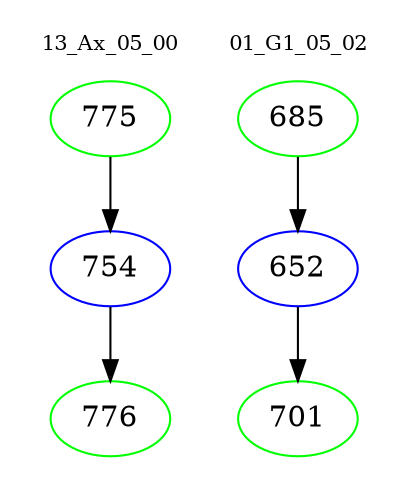 digraph{
subgraph cluster_0 {
color = white
label = "13_Ax_05_00";
fontsize=10;
T0_775 [label="775", color="green"]
T0_775 -> T0_754 [color="black"]
T0_754 [label="754", color="blue"]
T0_754 -> T0_776 [color="black"]
T0_776 [label="776", color="green"]
}
subgraph cluster_1 {
color = white
label = "01_G1_05_02";
fontsize=10;
T1_685 [label="685", color="green"]
T1_685 -> T1_652 [color="black"]
T1_652 [label="652", color="blue"]
T1_652 -> T1_701 [color="black"]
T1_701 [label="701", color="green"]
}
}
